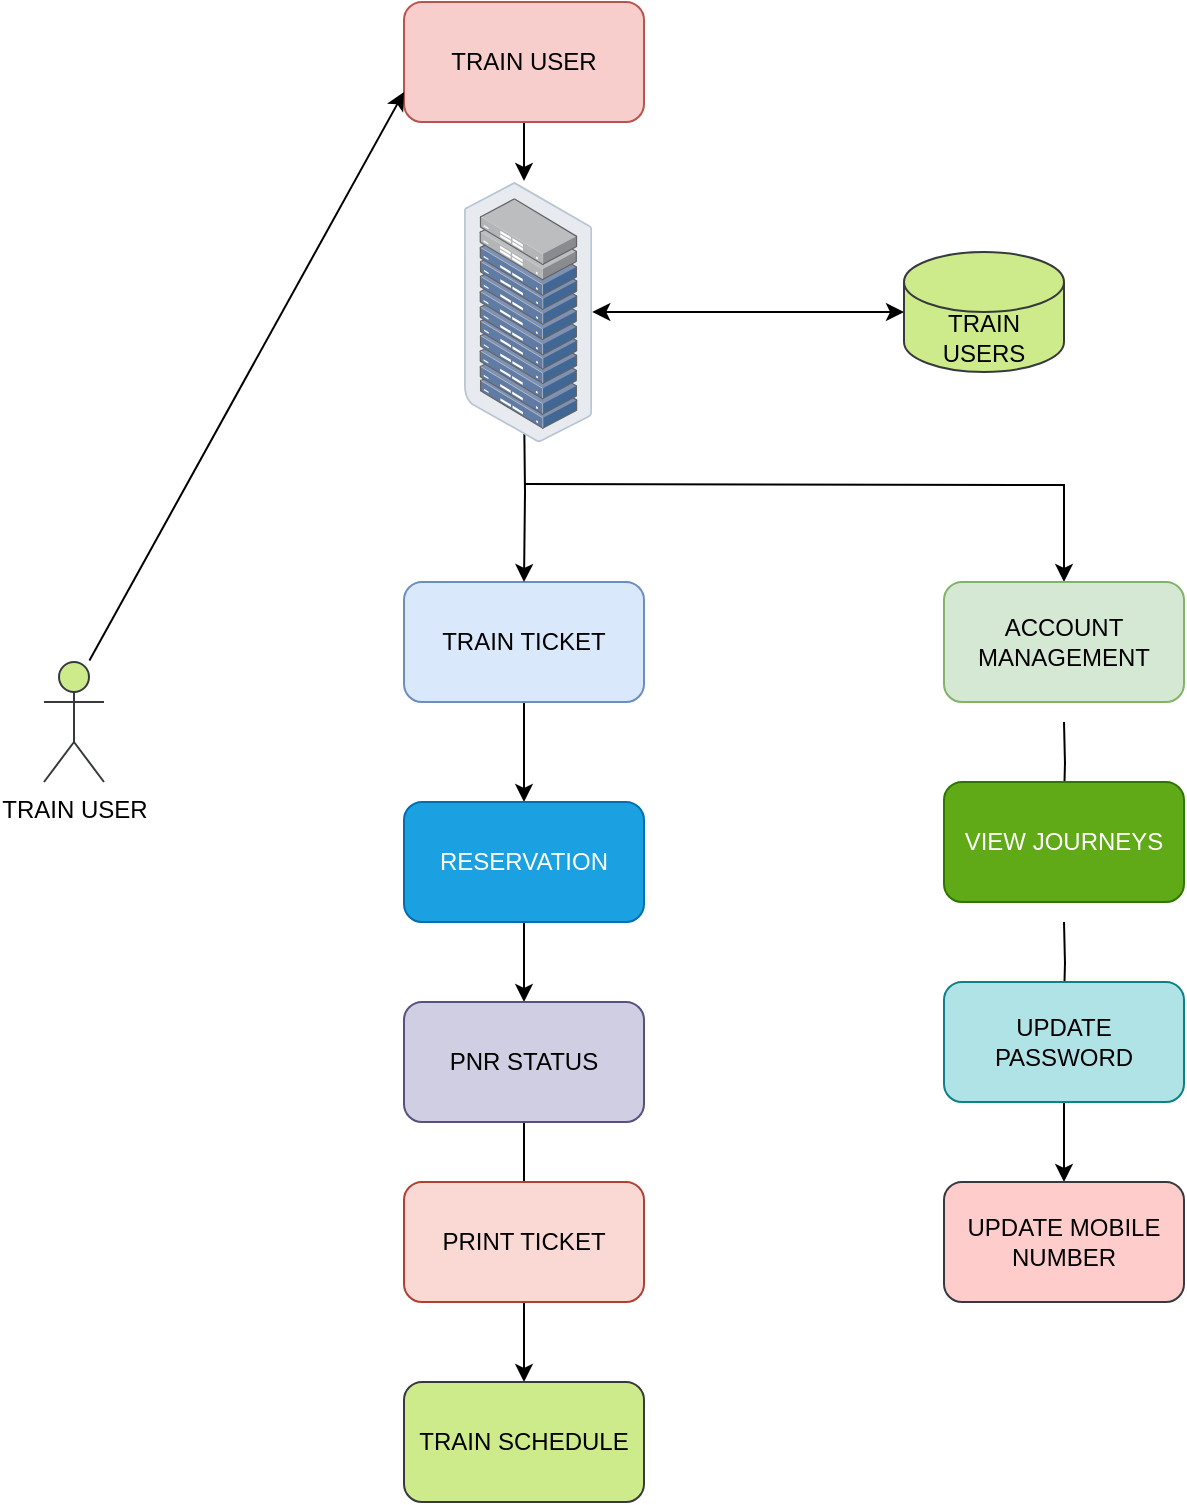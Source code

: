 <mxfile version="22.0.0" type="device">
  <diagram name="Page-1" id="IcYI93ME0N--H37FZ3eT">
    <mxGraphModel dx="1882" dy="1626" grid="1" gridSize="10" guides="1" tooltips="1" connect="1" arrows="1" fold="1" page="1" pageScale="1" pageWidth="850" pageHeight="1100" math="0" shadow="0">
      <root>
        <mxCell id="0" />
        <mxCell id="1" parent="0" />
        <mxCell id="uQxzIOvWOeLOxxspnTJq-5" value="" style="edgeStyle=orthogonalEdgeStyle;rounded=0;orthogonalLoop=1;jettySize=auto;html=1;entryX=0.468;entryY=-0.004;entryDx=0;entryDy=0;entryPerimeter=0;" edge="1" parent="1" source="uQxzIOvWOeLOxxspnTJq-1" target="uQxzIOvWOeLOxxspnTJq-51">
          <mxGeometry relative="1" as="geometry">
            <mxPoint x="180" y="70" as="targetPoint" />
          </mxGeometry>
        </mxCell>
        <mxCell id="uQxzIOvWOeLOxxspnTJq-7" value="" style="edgeStyle=orthogonalEdgeStyle;rounded=0;orthogonalLoop=1;jettySize=auto;html=1;" edge="1" parent="1" target="uQxzIOvWOeLOxxspnTJq-6">
          <mxGeometry relative="1" as="geometry">
            <mxPoint x="180" y="191" as="sourcePoint" />
          </mxGeometry>
        </mxCell>
        <mxCell id="uQxzIOvWOeLOxxspnTJq-1" value="TRAIN USER" style="rounded=1;whiteSpace=wrap;html=1;fillColor=#f8cecc;strokeColor=#b85450;" vertex="1" parent="1">
          <mxGeometry x="120" y="-50" width="120" height="60" as="geometry" />
        </mxCell>
        <mxCell id="uQxzIOvWOeLOxxspnTJq-20" value="" style="edgeStyle=orthogonalEdgeStyle;rounded=0;orthogonalLoop=1;jettySize=auto;html=1;" edge="1" parent="1" source="uQxzIOvWOeLOxxspnTJq-4" target="uQxzIOvWOeLOxxspnTJq-19">
          <mxGeometry relative="1" as="geometry" />
        </mxCell>
        <mxCell id="uQxzIOvWOeLOxxspnTJq-4" value="TRAIN TICKET" style="whiteSpace=wrap;html=1;rounded=1;fillColor=#dae8fc;strokeColor=#6c8ebf;" vertex="1" parent="1">
          <mxGeometry x="120" y="240" width="120" height="60" as="geometry" />
        </mxCell>
        <mxCell id="uQxzIOvWOeLOxxspnTJq-32" value="" style="edgeStyle=orthogonalEdgeStyle;rounded=0;orthogonalLoop=1;jettySize=auto;html=1;" edge="1" parent="1">
          <mxGeometry relative="1" as="geometry">
            <mxPoint x="450" y="310" as="sourcePoint" />
            <mxPoint x="450" y="350" as="targetPoint" />
          </mxGeometry>
        </mxCell>
        <mxCell id="uQxzIOvWOeLOxxspnTJq-6" value="ACCOUNT MANAGEMENT" style="whiteSpace=wrap;html=1;rounded=1;fillColor=#d5e8d4;strokeColor=#82b366;" vertex="1" parent="1">
          <mxGeometry x="390" y="240" width="120" height="60" as="geometry" />
        </mxCell>
        <mxCell id="uQxzIOvWOeLOxxspnTJq-22" value="" style="edgeStyle=orthogonalEdgeStyle;rounded=0;orthogonalLoop=1;jettySize=auto;html=1;" edge="1" parent="1" source="uQxzIOvWOeLOxxspnTJq-19" target="uQxzIOvWOeLOxxspnTJq-21">
          <mxGeometry relative="1" as="geometry" />
        </mxCell>
        <mxCell id="uQxzIOvWOeLOxxspnTJq-19" value="RESERVATION" style="whiteSpace=wrap;html=1;rounded=1;fillColor=#1ba1e2;fontColor=#ffffff;strokeColor=#006EAF;" vertex="1" parent="1">
          <mxGeometry x="120" y="350" width="120" height="60" as="geometry" />
        </mxCell>
        <mxCell id="uQxzIOvWOeLOxxspnTJq-24" value="" style="edgeStyle=orthogonalEdgeStyle;rounded=0;orthogonalLoop=1;jettySize=auto;html=1;" edge="1" parent="1" source="uQxzIOvWOeLOxxspnTJq-21">
          <mxGeometry relative="1" as="geometry">
            <mxPoint x="180" y="550" as="targetPoint" />
          </mxGeometry>
        </mxCell>
        <mxCell id="uQxzIOvWOeLOxxspnTJq-21" value="PNR STATUS" style="whiteSpace=wrap;html=1;rounded=1;fillColor=#d0cee2;strokeColor=#56517e;" vertex="1" parent="1">
          <mxGeometry x="120" y="450" width="120" height="60" as="geometry" />
        </mxCell>
        <mxCell id="uQxzIOvWOeLOxxspnTJq-26" value="" style="edgeStyle=orthogonalEdgeStyle;rounded=0;orthogonalLoop=1;jettySize=auto;html=1;" edge="1" parent="1" source="uQxzIOvWOeLOxxspnTJq-23" target="uQxzIOvWOeLOxxspnTJq-25">
          <mxGeometry relative="1" as="geometry" />
        </mxCell>
        <mxCell id="uQxzIOvWOeLOxxspnTJq-23" value="PRINT TICKET" style="whiteSpace=wrap;html=1;rounded=1;fillColor=#fad9d5;strokeColor=#ae4132;" vertex="1" parent="1">
          <mxGeometry x="120" y="540" width="120" height="60" as="geometry" />
        </mxCell>
        <mxCell id="uQxzIOvWOeLOxxspnTJq-25" value="TRAIN SCHEDULE" style="whiteSpace=wrap;html=1;rounded=1;fillColor=#cdeb8b;strokeColor=#36393d;" vertex="1" parent="1">
          <mxGeometry x="120" y="640" width="120" height="60" as="geometry" />
        </mxCell>
        <mxCell id="uQxzIOvWOeLOxxspnTJq-34" value="" style="edgeStyle=orthogonalEdgeStyle;rounded=0;orthogonalLoop=1;jettySize=auto;html=1;" edge="1" parent="1">
          <mxGeometry relative="1" as="geometry">
            <mxPoint x="450" y="410" as="sourcePoint" />
            <mxPoint x="450" y="450" as="targetPoint" />
          </mxGeometry>
        </mxCell>
        <mxCell id="uQxzIOvWOeLOxxspnTJq-31" value="VIEW JOURNEYS" style="whiteSpace=wrap;html=1;rounded=1;fillColor=#60a917;fontColor=#ffffff;strokeColor=#2D7600;" vertex="1" parent="1">
          <mxGeometry x="390" y="340" width="120" height="60" as="geometry" />
        </mxCell>
        <mxCell id="uQxzIOvWOeLOxxspnTJq-63" value="" style="edgeStyle=orthogonalEdgeStyle;rounded=0;orthogonalLoop=1;jettySize=auto;html=1;" edge="1" parent="1" source="uQxzIOvWOeLOxxspnTJq-33" target="uQxzIOvWOeLOxxspnTJq-62">
          <mxGeometry relative="1" as="geometry" />
        </mxCell>
        <mxCell id="uQxzIOvWOeLOxxspnTJq-33" value="UPDATE PASSWORD" style="whiteSpace=wrap;html=1;rounded=1;fillColor=#b0e3e6;strokeColor=#0e8088;" vertex="1" parent="1">
          <mxGeometry x="390" y="440" width="120" height="60" as="geometry" />
        </mxCell>
        <mxCell id="uQxzIOvWOeLOxxspnTJq-48" style="edgeStyle=orthogonalEdgeStyle;rounded=0;orthogonalLoop=1;jettySize=auto;html=1;entryX=0.5;entryY=0;entryDx=0;entryDy=0;" edge="1" parent="1" target="uQxzIOvWOeLOxxspnTJq-4">
          <mxGeometry relative="1" as="geometry">
            <mxPoint x="180" y="190" as="targetPoint" />
            <mxPoint x="180" y="149.35" as="sourcePoint" />
          </mxGeometry>
        </mxCell>
        <mxCell id="uQxzIOvWOeLOxxspnTJq-51" value="" style="image;points=[];aspect=fixed;html=1;align=center;shadow=0;dashed=0;image=img/lib/allied_telesis/storage/Datacenter_Server_Rack_ToR.svg;" vertex="1" parent="1">
          <mxGeometry x="150" y="40" width="64.13" height="130" as="geometry" />
        </mxCell>
        <mxCell id="uQxzIOvWOeLOxxspnTJq-52" value="TRAIN USERS" style="shape=cylinder3;whiteSpace=wrap;html=1;boundedLbl=1;backgroundOutline=1;size=15;fillColor=#cdeb8b;strokeColor=#36393d;" vertex="1" parent="1">
          <mxGeometry x="370" y="75" width="80" height="60" as="geometry" />
        </mxCell>
        <mxCell id="uQxzIOvWOeLOxxspnTJq-54" value="" style="endArrow=classic;startArrow=classic;html=1;rounded=0;exitX=0;exitY=0.5;exitDx=0;exitDy=0;exitPerimeter=0;" edge="1" parent="1" source="uQxzIOvWOeLOxxspnTJq-52" target="uQxzIOvWOeLOxxspnTJq-51">
          <mxGeometry width="50" height="50" relative="1" as="geometry">
            <mxPoint x="50" y="250" as="sourcePoint" />
            <mxPoint x="100" y="200" as="targetPoint" />
          </mxGeometry>
        </mxCell>
        <mxCell id="uQxzIOvWOeLOxxspnTJq-57" value="TRAIN USER" style="shape=umlActor;verticalLabelPosition=bottom;verticalAlign=top;html=1;fillColor=#cdeb8b;strokeColor=#36393d;" vertex="1" parent="1">
          <mxGeometry x="-60" y="280" width="30" height="60" as="geometry" />
        </mxCell>
        <mxCell id="uQxzIOvWOeLOxxspnTJq-60" value="" style="endArrow=classic;html=1;rounded=0;exitX=0.757;exitY=-0.013;exitDx=0;exitDy=0;exitPerimeter=0;entryX=0;entryY=0.75;entryDx=0;entryDy=0;" edge="1" parent="1" source="uQxzIOvWOeLOxxspnTJq-57" target="uQxzIOvWOeLOxxspnTJq-1">
          <mxGeometry width="50" height="50" relative="1" as="geometry">
            <mxPoint x="-210" y="40" as="sourcePoint" />
            <mxPoint x="-160" y="-10" as="targetPoint" />
          </mxGeometry>
        </mxCell>
        <mxCell id="uQxzIOvWOeLOxxspnTJq-62" value="UPDATE MOBILE NUMBER" style="whiteSpace=wrap;html=1;fillColor=#ffcccc;strokeColor=#36393d;rounded=1;" vertex="1" parent="1">
          <mxGeometry x="390" y="540" width="120" height="60" as="geometry" />
        </mxCell>
      </root>
    </mxGraphModel>
  </diagram>
</mxfile>
